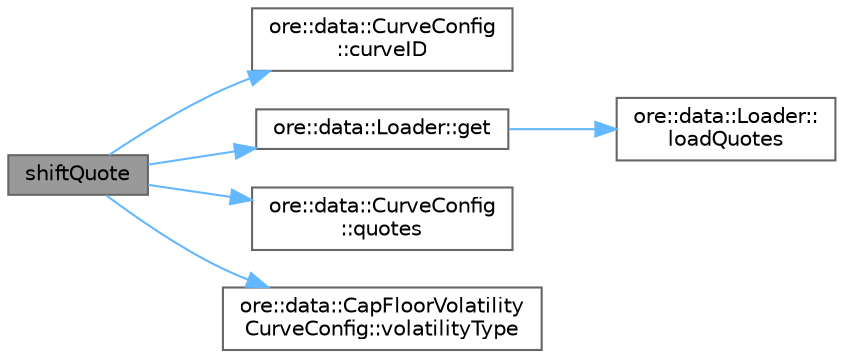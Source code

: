 digraph "shiftQuote"
{
 // INTERACTIVE_SVG=YES
 // LATEX_PDF_SIZE
  bgcolor="transparent";
  edge [fontname=Helvetica,fontsize=10,labelfontname=Helvetica,labelfontsize=10];
  node [fontname=Helvetica,fontsize=10,shape=box,height=0.2,width=0.4];
  rankdir="LR";
  Node1 [label="shiftQuote",height=0.2,width=0.4,color="gray40", fillcolor="grey60", style="filled", fontcolor="black",tooltip="Get a shift quote value from the configured quotes."];
  Node1 -> Node2 [color="steelblue1",style="solid"];
  Node2 [label="ore::data::CurveConfig\l::curveID",height=0.2,width=0.4,color="grey40", fillcolor="white", style="filled",URL="$classore_1_1data_1_1_curve_config.html#a469f15054f3eb55783dfeb953fdf4373",tooltip=" "];
  Node1 -> Node3 [color="steelblue1",style="solid"];
  Node3 [label="ore::data::Loader::get",height=0.2,width=0.4,color="grey40", fillcolor="white", style="filled",URL="$classore_1_1data_1_1_loader.html#a19d9f6f808db2631247ec12ffe291225",tooltip="get quote by its unique name, throws if not existent, override in derived classes for performance"];
  Node3 -> Node4 [color="steelblue1",style="solid"];
  Node4 [label="ore::data::Loader::\lloadQuotes",height=0.2,width=0.4,color="grey40", fillcolor="white", style="filled",URL="$classore_1_1data_1_1_loader.html#a0086c4f946085ef0b9d5c56bd1539f91",tooltip="get all quotes, TODO change the return value to std::set"];
  Node1 -> Node5 [color="steelblue1",style="solid"];
  Node5 [label="ore::data::CurveConfig\l::quotes",height=0.2,width=0.4,color="grey40", fillcolor="white", style="filled",URL="$classore_1_1data_1_1_curve_config.html#a69738e85aa491109ae0e57fd5833aebb",tooltip="Return all the market quotes required for this config."];
  Node1 -> Node6 [color="steelblue1",style="solid"];
  Node6 [label="ore::data::CapFloorVolatility\lCurveConfig::volatilityType",height=0.2,width=0.4,color="grey40", fillcolor="white", style="filled",URL="$classore_1_1data_1_1_cap_floor_volatility_curve_config.html#abda03231746ea9064406698eef5bfb3e",tooltip=" "];
}
